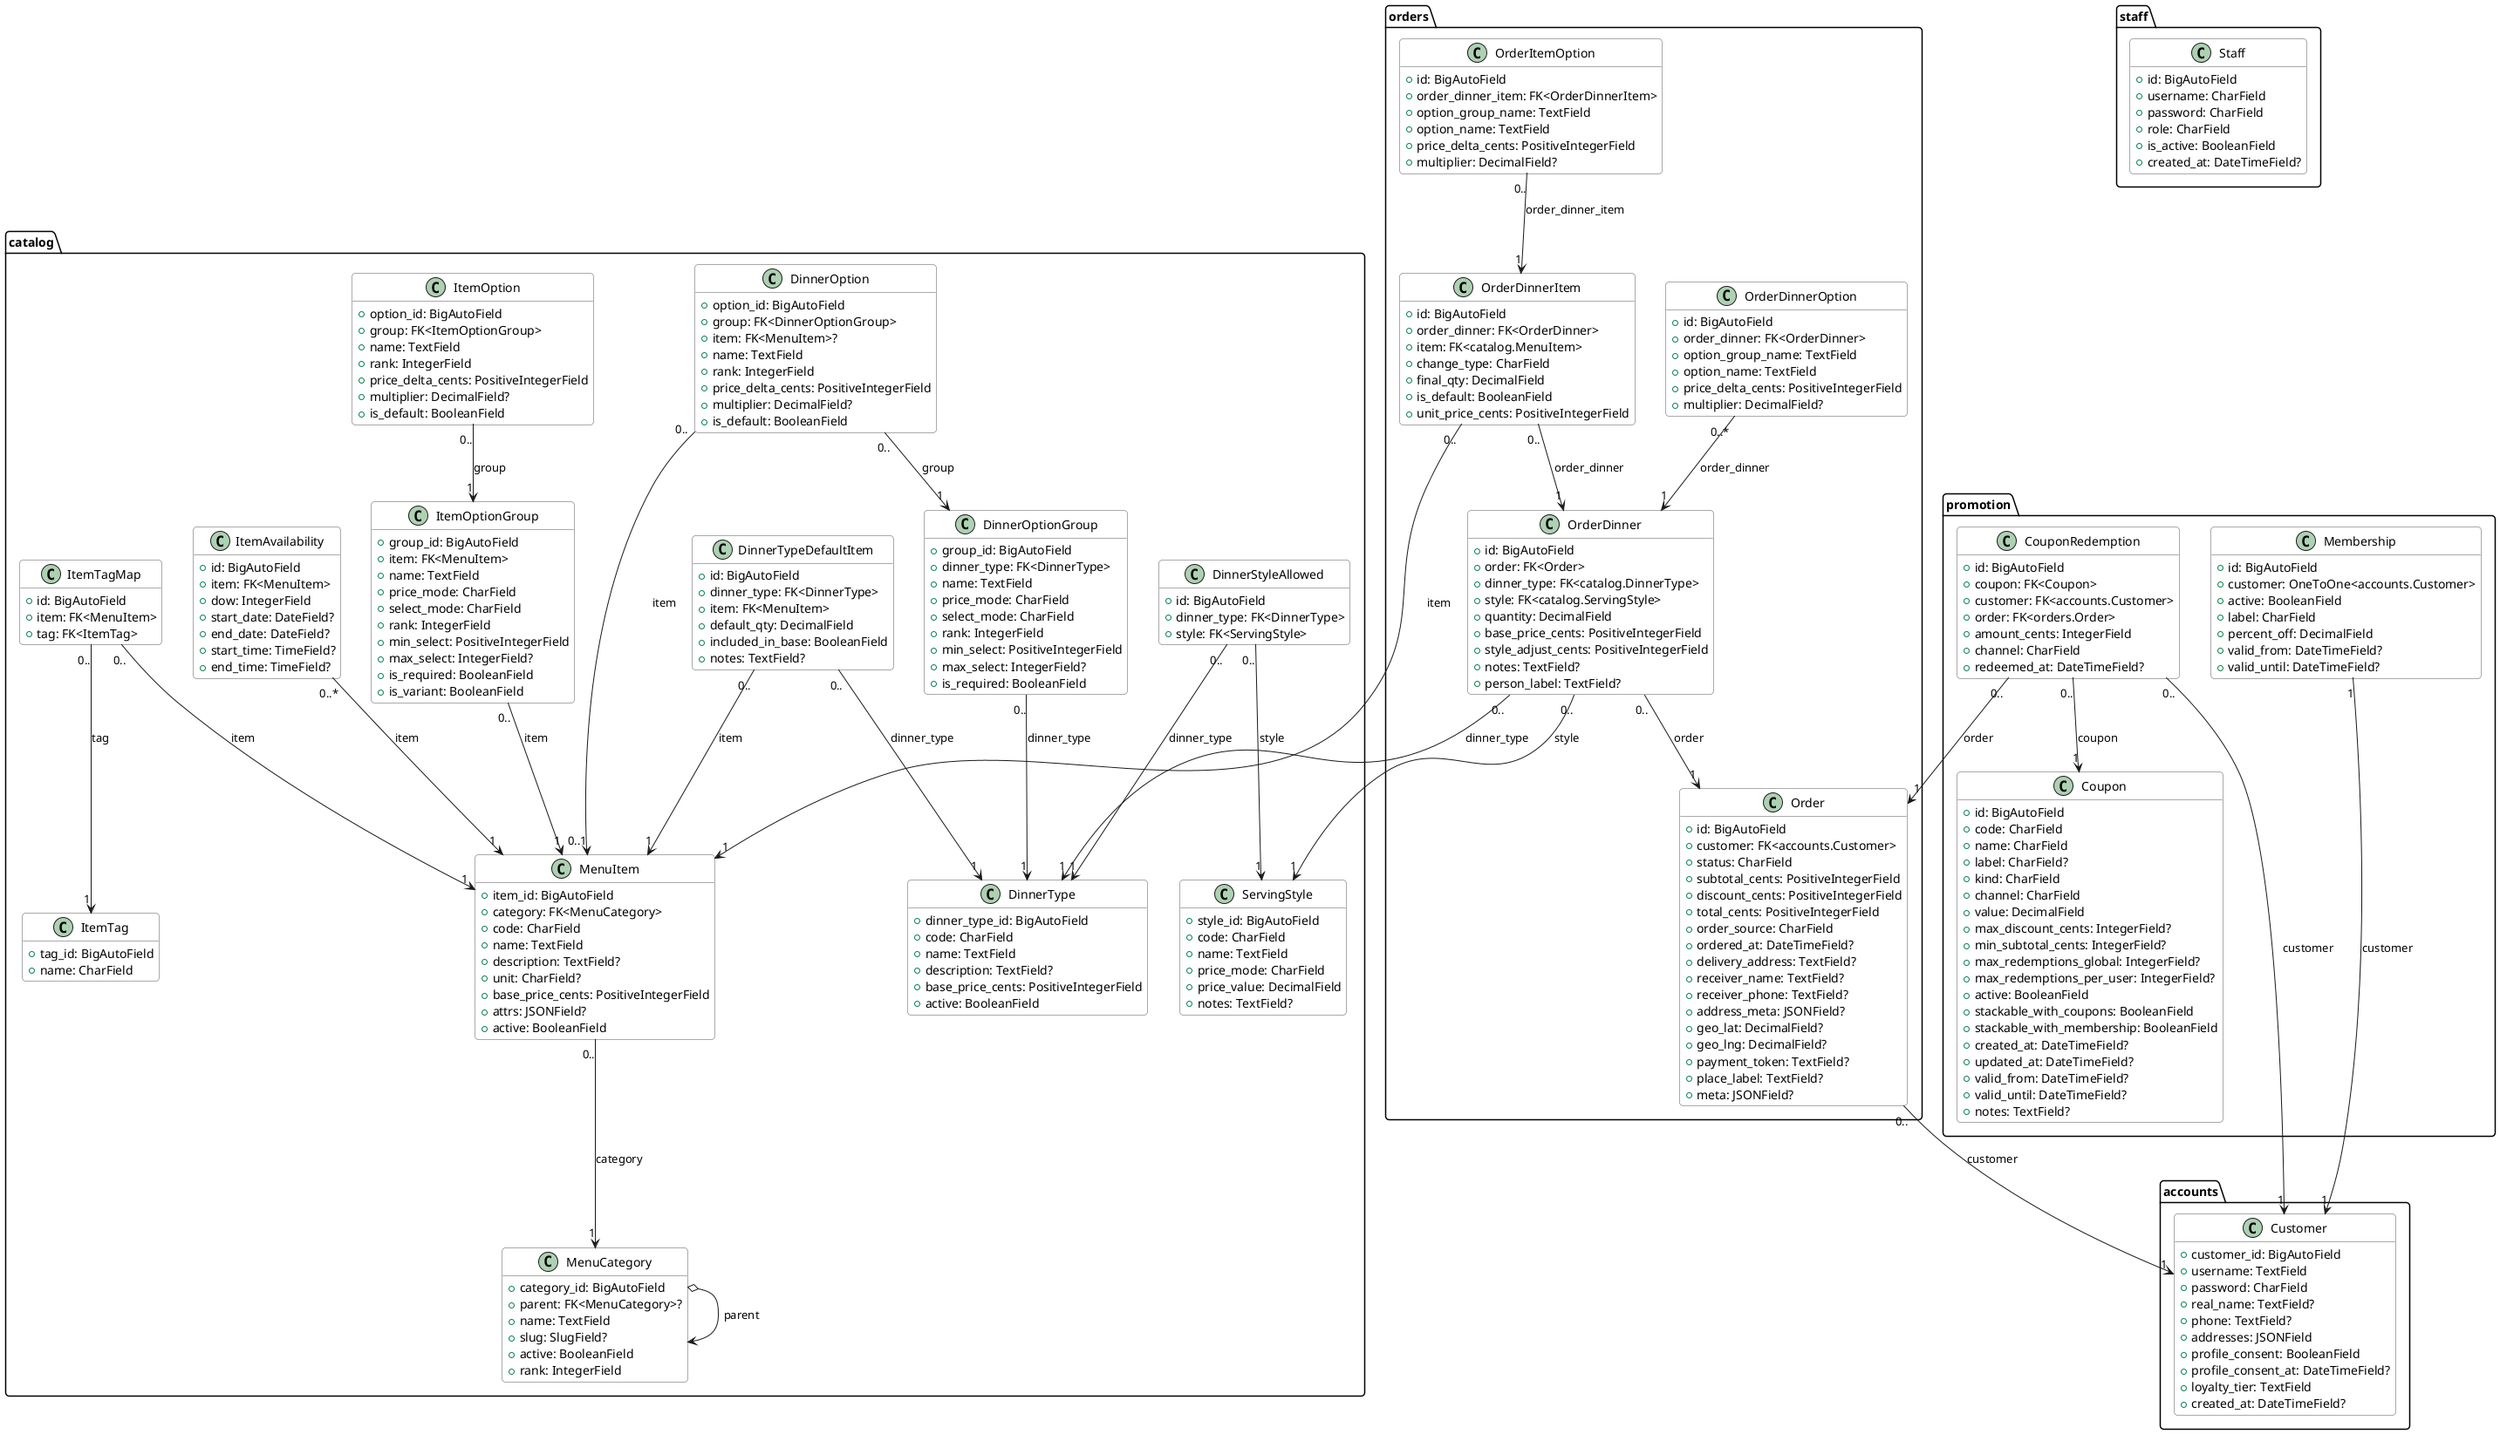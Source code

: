 @startuml MrDinner_Class_AllApps
skinparam shadowing false
skinparam roundcorner 8
skinparam class {
BackgroundColor #FFFFFF
BorderColor #555
}
hide methods

' ===================== Accounts =====================
package "accounts" {
class Customer {
+customer_id: BigAutoField
+username: TextField
+password: CharField
+real_name: TextField?
+phone: TextField?
+addresses: JSONField
+profile_consent: BooleanField
+profile_consent_at: DateTimeField?
+loyalty_tier: TextField
+created_at: DateTimeField?
}
}

' ===================== Catalog =====================
package "catalog" {
class MenuCategory {
+category_id: BigAutoField
+parent: FK<MenuCategory>?
+name: TextField
+slug: SlugField?
+active: BooleanField
+rank: IntegerField
}

class MenuItem {
+item_id: BigAutoField
+category: FK<MenuCategory>
+code: CharField
+name: TextField
+description: TextField?
+unit: CharField?
+base_price_cents: PositiveIntegerField
+attrs: JSONField?
+active: BooleanField
}

class ItemTag {
+tag_id: BigAutoField
+name: CharField
}

class ItemTagMap {
+id: BigAutoField
+item: FK<MenuItem>
+tag: FK<ItemTag>
}

class ItemOptionGroup {
+group_id: BigAutoField
+item: FK<MenuItem>
+name: TextField
+price_mode: CharField
+select_mode: CharField
+rank: IntegerField
+min_select: PositiveIntegerField
+max_select: IntegerField?
+is_required: BooleanField
+is_variant: BooleanField
}

class ItemOption {
+option_id: BigAutoField
+group: FK<ItemOptionGroup>
+name: TextField
+rank: IntegerField
+price_delta_cents: PositiveIntegerField
+multiplier: DecimalField?
+is_default: BooleanField
}

class ServingStyle {
+style_id: BigAutoField
+code: CharField
+name: TextField
+price_mode: CharField
+price_value: DecimalField
+notes: TextField?
}

class DinnerType {
+dinner_type_id: BigAutoField
+code: CharField
+name: TextField
+description: TextField?
+base_price_cents: PositiveIntegerField
+active: BooleanField
}

class DinnerTypeDefaultItem {
+id: BigAutoField
+dinner_type: FK<DinnerType>
+item: FK<MenuItem>
+default_qty: DecimalField
+included_in_base: BooleanField
+notes: TextField?
}

class DinnerStyleAllowed {
+id: BigAutoField
+dinner_type: FK<DinnerType>
+style: FK<ServingStyle>
}

class DinnerOptionGroup {
+group_id: BigAutoField
+dinner_type: FK<DinnerType>
+name: TextField
+price_mode: CharField
+select_mode: CharField
+rank: IntegerField
+min_select: PositiveIntegerField
+max_select: IntegerField?
+is_required: BooleanField
}

class DinnerOption {
+option_id: BigAutoField
+group: FK<DinnerOptionGroup>
+item: FK<MenuItem>?
+name: TextField
+rank: IntegerField
+price_delta_cents: PositiveIntegerField
+multiplier: DecimalField?
+is_default: BooleanField
}

class ItemAvailability {
+id: BigAutoField
+item: FK<MenuItem>
+dow: IntegerField
+start_date: DateField?
+end_date: DateField?
+start_time: TimeField?
+end_time: TimeField?
}
}

' ===================== Orders =====================
package "orders" {
class Order {
+id: BigAutoField
+customer: FK<accounts.Customer>
+status: CharField
+subtotal_cents: PositiveIntegerField
+discount_cents: PositiveIntegerField
+total_cents: PositiveIntegerField
+order_source: CharField
+ordered_at: DateTimeField?
+delivery_address: TextField?
+receiver_name: TextField?
+receiver_phone: TextField?
+address_meta: JSONField?
+geo_lat: DecimalField?
+geo_lng: DecimalField?
+payment_token: TextField?
+place_label: TextField?
+meta: JSONField?
}

class OrderDinner {
+id: BigAutoField
+order: FK<Order>
+dinner_type: FK<catalog.DinnerType>
+style: FK<catalog.ServingStyle>
+quantity: DecimalField
+base_price_cents: PositiveIntegerField
+style_adjust_cents: PositiveIntegerField
+notes: TextField?
+person_label: TextField?
}

class OrderDinnerItem {
+id: BigAutoField
+order_dinner: FK<OrderDinner>
+item: FK<catalog.MenuItem>
+change_type: CharField
+final_qty: DecimalField
+is_default: BooleanField
+unit_price_cents: PositiveIntegerField
}

class OrderItemOption {
+id: BigAutoField
+order_dinner_item: FK<OrderDinnerItem>
+option_group_name: TextField
+option_name: TextField
+price_delta_cents: PositiveIntegerField
+multiplier: DecimalField?
}

class OrderDinnerOption {
+id: BigAutoField
+order_dinner: FK<OrderDinner>
+option_group_name: TextField
+option_name: TextField
+price_delta_cents: PositiveIntegerField
+multiplier: DecimalField?
}
}

' ===================== Promotion =====================
package "promotion" {
class Coupon {
+id: BigAutoField
+code: CharField
+name: CharField
+label: CharField?
+kind: CharField
+channel: CharField
+value: DecimalField
+max_discount_cents: IntegerField?
+min_subtotal_cents: IntegerField?
+max_redemptions_global: IntegerField?
+max_redemptions_per_user: IntegerField?
+active: BooleanField
+stackable_with_coupons: BooleanField
+stackable_with_membership: BooleanField
+created_at: DateTimeField?
+updated_at: DateTimeField?
+valid_from: DateTimeField?
+valid_until: DateTimeField?
+notes: TextField?
}

class CouponRedemption {
+id: BigAutoField
+coupon: FK<Coupon>
+customer: FK<accounts.Customer>
+order: FK<orders.Order>
+amount_cents: IntegerField
+channel: CharField
+redeemed_at: DateTimeField?
}

class Membership {
+id: BigAutoField
+customer: OneToOne<accounts.Customer>
+active: BooleanField
+label: CharField
+percent_off: DecimalField
+valid_from: DateTimeField?
+valid_until: DateTimeField?
}
}

' ===================== Staff =====================
package "staff" {
class Staff {
+id: BigAutoField
+username: CharField
+password: CharField
+role: CharField
+is_active: BooleanField
+created_at: DateTimeField?
}
}

' ===================== Associations =====================

' Accounts ↔ Orders / Promotion
orders.Order "0.." --> "1" accounts.Customer : customer
promotion.CouponRedemption "0.." --> "1" promotion.Coupon : coupon
promotion.CouponRedemption "0.." --> "1" accounts.Customer : customer
promotion.CouponRedemption "0.." --> "1" orders.Order : order
promotion.Membership "1" --> "1" accounts.Customer : customer

' Catalog self & intra
catalog.MenuCategory o--> catalog.MenuCategory : parent
catalog.MenuItem "0.." --> "1" catalog.MenuCategory : category
catalog.ItemTagMap "0.." --> "1" catalog.MenuItem : item
catalog.ItemTagMap "0.." --> "1" catalog.ItemTag : tag
catalog.ItemOptionGroup "0.." --> "1" catalog.MenuItem : item
catalog.ItemOption "0.." --> "1" catalog.ItemOptionGroup : group
catalog.DinnerTypeDefaultItem "0.." --> "1" catalog.DinnerType : dinner_type
catalog.DinnerTypeDefaultItem "0.." --> "1" catalog.MenuItem : item
catalog.DinnerStyleAllowed "0.." --> "1" catalog.DinnerType : dinner_type
catalog.DinnerStyleAllowed "0.." --> "1" catalog.ServingStyle : style
catalog.DinnerOptionGroup "0.." --> "1" catalog.DinnerType : dinner_type
catalog.DinnerOption "0.." --> "1" catalog.DinnerOptionGroup : group
catalog.DinnerOption "0.." --> "0..1" catalog.MenuItem : item
catalog.ItemAvailability "0..*" --> "1" catalog.MenuItem : item

' Orders ↔ Catalog
orders.OrderDinner "0.." --> "1" orders.Order : order
orders.OrderDinner "0.." --> "1" catalog.DinnerType : dinner_type
orders.OrderDinner "0.." --> "1" catalog.ServingStyle : style
orders.OrderDinnerItem "0.." --> "1" orders.OrderDinner : order_dinner
orders.OrderDinnerItem "0.." --> "1" catalog.MenuItem : item
orders.OrderItemOption "0.." --> "1" orders.OrderDinnerItem : order_dinner_item
orders.OrderDinnerOption "0..*" --> "1" orders.OrderDinner : order_dinner

@enduml